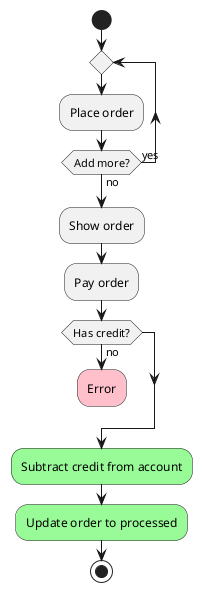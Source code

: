 @startuml
'https://plantuml.com/activity-diagram-beta

start
repeat
:Place order;
repeat while (Add more?) is (yes) not (no)
:Show order;
:Pay order;
if (Has credit?) then (no)
#pink:Error;
detach
endif
#palegreen:Subtract credit from account;
#palegreen:Update order to processed;
stop
@enduml
